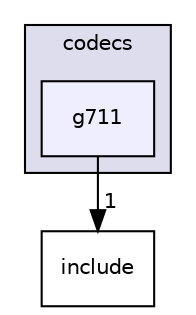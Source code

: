 digraph "g711" {
  compound=true
  node [ fontsize="10", fontname="Helvetica"];
  edge [ labelfontsize="10", labelfontname="Helvetica"];
  subgraph clusterdir_92459038e0c04805cc4a923303ee7ebb {
    graph [ bgcolor="#ddddee", pencolor="black", label="codecs" fontname="Helvetica", fontsize="10", URL="dir_92459038e0c04805cc4a923303ee7ebb.html"]
  dir_c869e1434805aa8f8c945b70b8ed45ce [shape=box, label="g711", style="filled", fillcolor="#eeeeff", pencolor="black", URL="dir_c869e1434805aa8f8c945b70b8ed45ce.html"];
  }
  dir_3c1f389eca1f441ba1c98a8d099f902a [shape=box label="include" URL="dir_3c1f389eca1f441ba1c98a8d099f902a.html"];
  dir_c869e1434805aa8f8c945b70b8ed45ce->dir_3c1f389eca1f441ba1c98a8d099f902a [headlabel="1", labeldistance=1.5 headhref="dir_000008_000011.html"];
}
